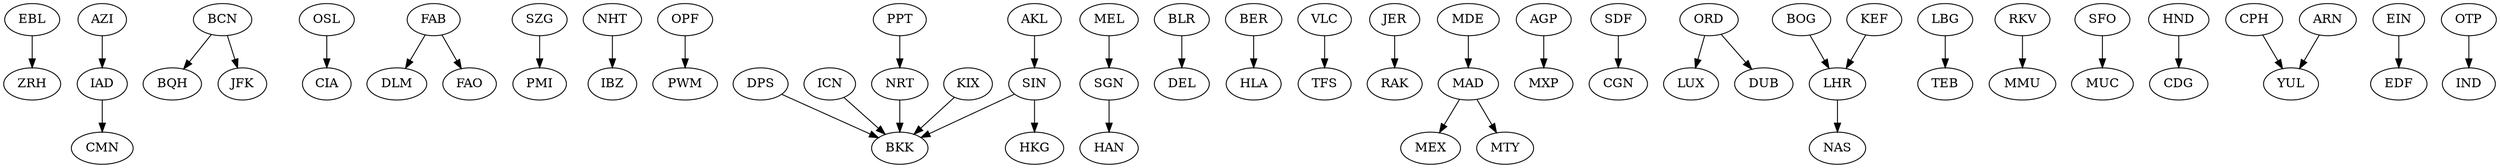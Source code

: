 strict digraph  {
EBL;
ZRH;
AZI;
IAD;
BCN;
BQH;
OSL;
CIA;
FAB;
DLM;
FAO;
SZG;
PMI;
NHT;
IBZ;
OPF;
PWM;
ICN;
BKK;
SIN;
HKG;
AKL;
DPS;
SGN;
HAN;
MEL;
PPT;
NRT;
KIX;
BLR;
DEL;
BER;
HLA;
VLC;
TFS;
JER;
RAK;
MDE;
MAD;
AGP;
MXP;
CMN;
SDF;
CGN;
MEX;
ORD;
LUX;
DUB;
BOG;
LHR;
LBG;
TEB;
JFK;
NAS;
MTY;
RKV;
MMU;
SFO;
MUC;
HND;
CDG;
CPH;
YUL;
EIN;
EDF;
ARN;
OTP;
IND;
KEF;
EBL -> ZRH  [t="[[1721045179240137898, 1721045179240137898]]"];
AZI -> IAD  [t="[[1721045180516555322, 1721045180516555322]]"];
IAD -> CMN  [t="[[1721045232074119265, 1721045232074119265]]"];
BCN -> BQH  [t="[[1721045182437924036, 1721045182437924036]]"];
BCN -> JFK  [t="[[1721045242316745055, 1721045242316745055]]"];
OSL -> CIA  [t="[[1721045184358159106, 1721045184358159106]]"];
FAB -> DLM  [t="[[1721045186276000752, 1721045186276000752]]"];
FAB -> FAO  [t="[[1721045188839875206, 1721045188839875206]]"];
SZG -> PMI  [t="[[1721045190119961623, 1721045190119961623]]"];
NHT -> IBZ  [t="[[1721045191401487526, 1721045191401487526]]"];
OPF -> PWM  [t="[[1721045194168598818, 1721045194168598818]]"];
ICN -> BKK  [t="[[1721045198672461648, 1721045198672461648], [1721045217993917731, 1721045217993917731]]"];
SIN -> HKG  [t="[[1721045199961282889, 1721045199961282889]]"];
SIN -> BKK  [t="[[1721045206437848435, 1721045206437848435]]"];
AKL -> SIN  [t="[[1721045201955651082, 1721045201955651082]]"];
DPS -> BKK  [t="[[1721045203875215617, 1721045203875215617]]"];
SGN -> HAN  [t="[[1721045205150194963, 1721045205150194963]]"];
MEL -> SGN  [t="[[1721045208366538586, 1721045208366538586]]"];
PPT -> NRT  [t="[[1721045214474049641, 1721045214474049641]]"];
NRT -> BKK  [t="[[1721045216795436559, 1721045216795436559]]"];
KIX -> BKK  [t="[[1721045215755485347, 1721045215755485347]]"];
BLR -> DEL  [t="[[1721045219274391349, 1721045219274391349]]"];
BER -> HLA  [t="[[1721045223751927230, 1721045223751927230]]"];
VLC -> TFS  [t="[[1721045225354231263, 1721045225354231263]]"];
JER -> RAK  [t="[[1721045227193168427, 1721045227193168427]]"];
MDE -> MAD  [t="[[1721045228552553577, 1721045228552553577]]"];
MAD -> MEX  [t="[[1721045234632388792, 1721045234632388792]]"];
MAD -> MTY  [t="[[1721045246151070273, 1721045246151070273]]"];
AGP -> MXP  [t="[[1721045229624598200, 1721045229624598200]]"];
SDF -> CGN  [t="[[1721045233356018818, 1721045233356018818]]"];
ORD -> LUX  [t="[[1721045236442159066, 1721045236442159066]]"];
ORD -> DUB  [t="[[1721045237833050298, 1721045237833050298]]"];
BOG -> LHR  [t="[[1721045239686150452, 1721045239686150452]]"];
LHR -> NAS  [t="[[1721045244750966696, 1721045244750966696]]"];
LBG -> TEB  [t="[[1721045241031752549, 1721045241031752549]]"];
RKV -> MMU  [t="[[1721045250955424280, 1721045250955424280]]"];
SFO -> MUC  [t="[[1721045254144869709, 1721045254144869709]]"];
HND -> CDG  [t="[[1721045255435678395, 1721045255435678395]]"];
CPH -> YUL  [t="[[1721045257353472343, 1721045257353472343]]"];
EIN -> EDF  [t="[[1721045259915043714, 1721045259915043714]]"];
ARN -> YUL  [t="[[1721045261194015934, 1721045261194015934]]"];
OTP -> IND  [t="[[1721045262471472073, 1721045262471472073]]"];
KEF -> LHR  [t="[[1721045264073109488, 1721045264073109488]]"];
}
